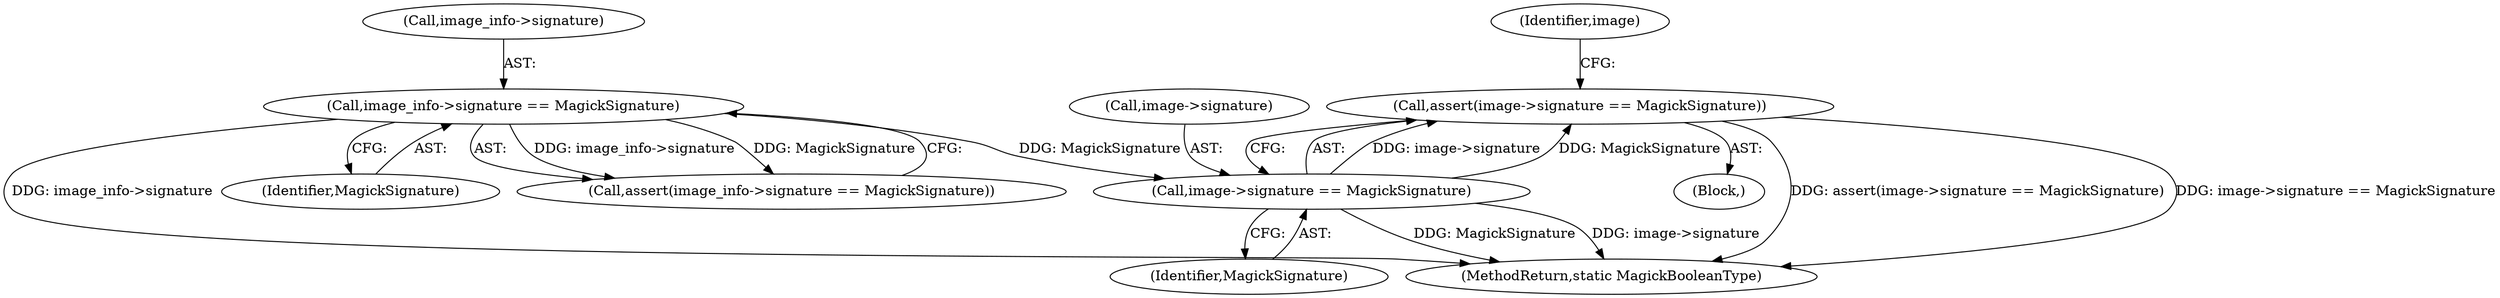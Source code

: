 digraph "0_ImageMagick_10b3823a7619ed22d42764733eb052c4159bc8c1_1@API" {
"1000136" [label="(Call,assert(image->signature == MagickSignature))"];
"1000137" [label="(Call,image->signature == MagickSignature)"];
"1000125" [label="(Call,image_info->signature == MagickSignature)"];
"1000137" [label="(Call,image->signature == MagickSignature)"];
"1000125" [label="(Call,image_info->signature == MagickSignature)"];
"1000145" [label="(Identifier,image)"];
"1000138" [label="(Call,image->signature)"];
"1000141" [label="(Identifier,MagickSignature)"];
"1000107" [label="(Block,)"];
"1000588" [label="(MethodReturn,static MagickBooleanType)"];
"1000129" [label="(Identifier,MagickSignature)"];
"1000124" [label="(Call,assert(image_info->signature == MagickSignature))"];
"1000136" [label="(Call,assert(image->signature == MagickSignature))"];
"1000126" [label="(Call,image_info->signature)"];
"1000136" -> "1000107"  [label="AST: "];
"1000136" -> "1000137"  [label="CFG: "];
"1000137" -> "1000136"  [label="AST: "];
"1000145" -> "1000136"  [label="CFG: "];
"1000136" -> "1000588"  [label="DDG: assert(image->signature == MagickSignature)"];
"1000136" -> "1000588"  [label="DDG: image->signature == MagickSignature"];
"1000137" -> "1000136"  [label="DDG: image->signature"];
"1000137" -> "1000136"  [label="DDG: MagickSignature"];
"1000137" -> "1000141"  [label="CFG: "];
"1000138" -> "1000137"  [label="AST: "];
"1000141" -> "1000137"  [label="AST: "];
"1000137" -> "1000588"  [label="DDG: MagickSignature"];
"1000137" -> "1000588"  [label="DDG: image->signature"];
"1000125" -> "1000137"  [label="DDG: MagickSignature"];
"1000125" -> "1000124"  [label="AST: "];
"1000125" -> "1000129"  [label="CFG: "];
"1000126" -> "1000125"  [label="AST: "];
"1000129" -> "1000125"  [label="AST: "];
"1000124" -> "1000125"  [label="CFG: "];
"1000125" -> "1000588"  [label="DDG: image_info->signature"];
"1000125" -> "1000124"  [label="DDG: image_info->signature"];
"1000125" -> "1000124"  [label="DDG: MagickSignature"];
}
